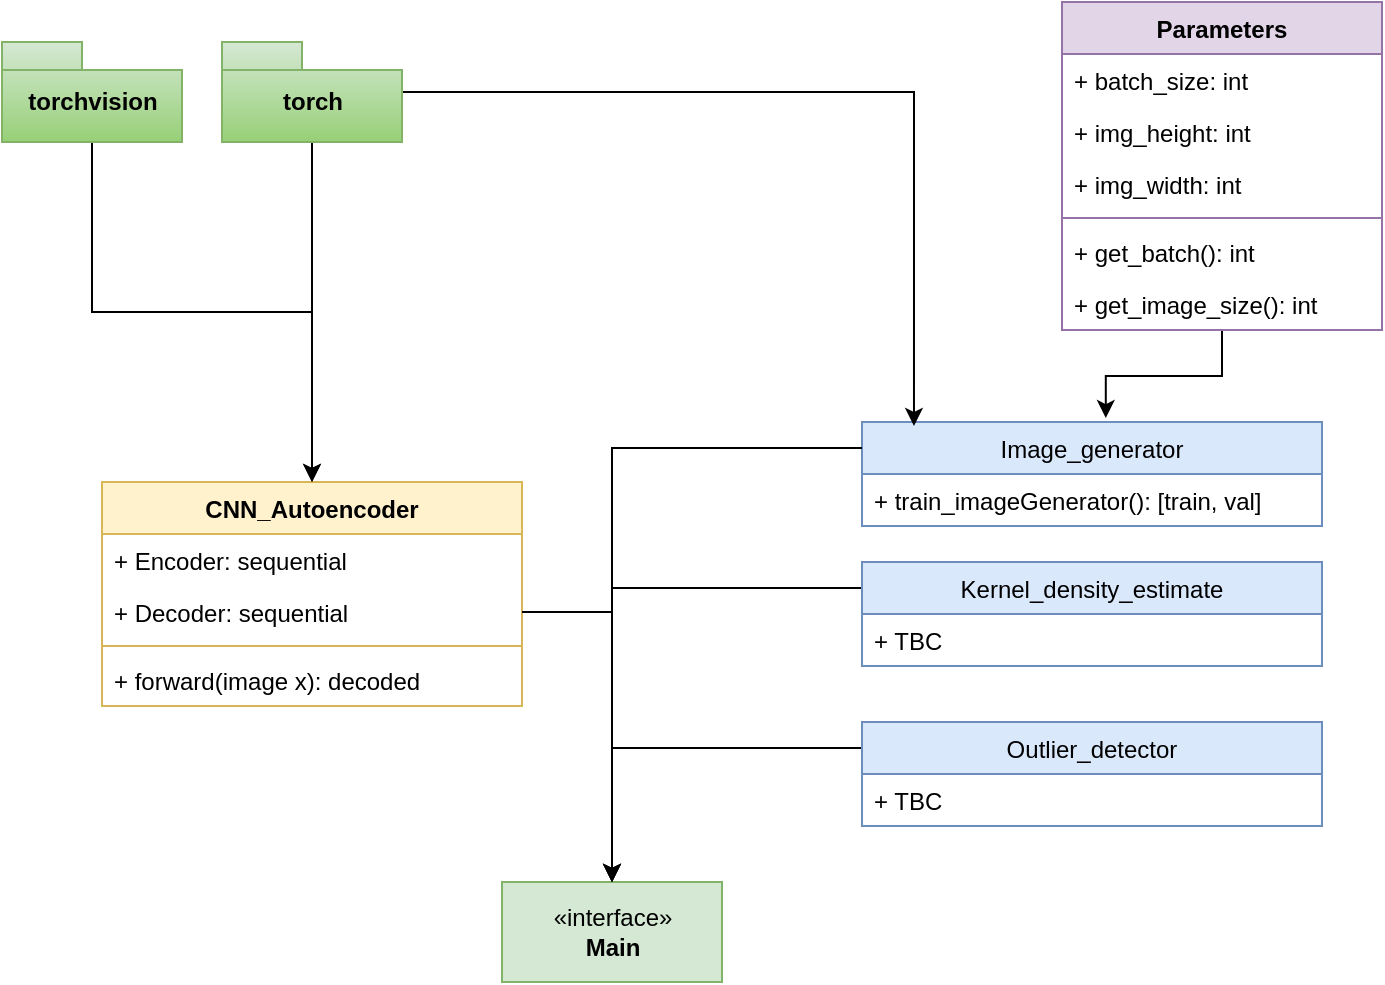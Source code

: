 <mxfile version="20.3.0" type="device"><diagram id="RrRjeZYaxLF6wBa5Kbr2" name="Page-1"><mxGraphModel dx="1422" dy="905" grid="1" gridSize="10" guides="1" tooltips="1" connect="1" arrows="1" fold="1" page="1" pageScale="1" pageWidth="827" pageHeight="1169" math="0" shadow="0"><root><mxCell id="0"/><mxCell id="1" parent="0"/><mxCell id="XkptxI-COTZgy4pdoYAM-1" value="«interface»&lt;br&gt;&lt;b&gt;Main&lt;/b&gt;" style="html=1;fillColor=#d5e8d4;strokeColor=#82b366;" parent="1" vertex="1"><mxGeometry x="290" y="460" width="110" height="50" as="geometry"/></mxCell><mxCell id="XkptxI-COTZgy4pdoYAM-2" value="CNN_Autoencoder" style="swimlane;fontStyle=1;align=center;verticalAlign=top;childLayout=stackLayout;horizontal=1;startSize=26;horizontalStack=0;resizeParent=1;resizeParentMax=0;resizeLast=0;collapsible=1;marginBottom=0;fillColor=#fff2cc;strokeColor=#d6b656;" parent="1" vertex="1"><mxGeometry x="90" y="260" width="210" height="112" as="geometry"/></mxCell><mxCell id="XkptxI-COTZgy4pdoYAM-3" value="+ Encoder: sequential" style="text;strokeColor=none;fillColor=none;align=left;verticalAlign=top;spacingLeft=4;spacingRight=4;overflow=hidden;rotatable=0;points=[[0,0.5],[1,0.5]];portConstraint=eastwest;" parent="XkptxI-COTZgy4pdoYAM-2" vertex="1"><mxGeometry y="26" width="210" height="26" as="geometry"/></mxCell><mxCell id="XkptxI-COTZgy4pdoYAM-6" value="+ Decoder: sequential" style="text;strokeColor=none;fillColor=none;align=left;verticalAlign=top;spacingLeft=4;spacingRight=4;overflow=hidden;rotatable=0;points=[[0,0.5],[1,0.5]];portConstraint=eastwest;" parent="XkptxI-COTZgy4pdoYAM-2" vertex="1"><mxGeometry y="52" width="210" height="26" as="geometry"/></mxCell><mxCell id="XkptxI-COTZgy4pdoYAM-4" value="" style="line;strokeWidth=1;fillColor=none;align=left;verticalAlign=middle;spacingTop=-1;spacingLeft=3;spacingRight=3;rotatable=0;labelPosition=right;points=[];portConstraint=eastwest;strokeColor=inherit;" parent="XkptxI-COTZgy4pdoYAM-2" vertex="1"><mxGeometry y="78" width="210" height="8" as="geometry"/></mxCell><mxCell id="XkptxI-COTZgy4pdoYAM-5" value="+ forward(image x): decoded" style="text;strokeColor=none;fillColor=none;align=left;verticalAlign=top;spacingLeft=4;spacingRight=4;overflow=hidden;rotatable=0;points=[[0,0.5],[1,0.5]];portConstraint=eastwest;" parent="XkptxI-COTZgy4pdoYAM-2" vertex="1"><mxGeometry y="86" width="210" height="26" as="geometry"/></mxCell><mxCell id="XkptxI-COTZgy4pdoYAM-7" value="Image_generator" style="swimlane;fontStyle=0;childLayout=stackLayout;horizontal=1;startSize=26;fillColor=#dae8fc;horizontalStack=0;resizeParent=1;resizeParentMax=0;resizeLast=0;collapsible=1;marginBottom=0;strokeColor=#6c8ebf;" parent="1" vertex="1"><mxGeometry x="470" y="230" width="230" height="52" as="geometry"/></mxCell><mxCell id="XkptxI-COTZgy4pdoYAM-8" value="+ train_imageGenerator(): [train, val]" style="text;strokeColor=none;fillColor=none;align=left;verticalAlign=top;spacingLeft=4;spacingRight=4;overflow=hidden;rotatable=0;points=[[0,0.5],[1,0.5]];portConstraint=eastwest;" parent="XkptxI-COTZgy4pdoYAM-7" vertex="1"><mxGeometry y="26" width="230" height="26" as="geometry"/></mxCell><mxCell id="MADXUUbVYVspAeabf26d-4" style="edgeStyle=orthogonalEdgeStyle;rounded=0;orthogonalLoop=1;jettySize=auto;html=1;entryX=0.53;entryY=-0.038;entryDx=0;entryDy=0;entryPerimeter=0;" edge="1" parent="1" source="XkptxI-COTZgy4pdoYAM-11" target="XkptxI-COTZgy4pdoYAM-7"><mxGeometry relative="1" as="geometry"/></mxCell><mxCell id="XkptxI-COTZgy4pdoYAM-11" value="Parameters" style="swimlane;fontStyle=1;align=center;verticalAlign=top;childLayout=stackLayout;horizontal=1;startSize=26;horizontalStack=0;resizeParent=1;resizeParentMax=0;resizeLast=0;collapsible=1;marginBottom=0;fillColor=#e1d5e7;strokeColor=#9673a6;" parent="1" vertex="1"><mxGeometry x="570" y="20" width="160" height="164" as="geometry"><mxRectangle x="610" y="260" width="110" height="30" as="alternateBounds"/></mxGeometry></mxCell><mxCell id="XkptxI-COTZgy4pdoYAM-12" value="+ batch_size: int" style="text;strokeColor=none;fillColor=none;align=left;verticalAlign=top;spacingLeft=4;spacingRight=4;overflow=hidden;rotatable=0;points=[[0,0.5],[1,0.5]];portConstraint=eastwest;" parent="XkptxI-COTZgy4pdoYAM-11" vertex="1"><mxGeometry y="26" width="160" height="26" as="geometry"/></mxCell><mxCell id="XkptxI-COTZgy4pdoYAM-15" value="+ img_height: int" style="text;strokeColor=none;fillColor=none;align=left;verticalAlign=top;spacingLeft=4;spacingRight=4;overflow=hidden;rotatable=0;points=[[0,0.5],[1,0.5]];portConstraint=eastwest;" parent="XkptxI-COTZgy4pdoYAM-11" vertex="1"><mxGeometry y="52" width="160" height="26" as="geometry"/></mxCell><mxCell id="XkptxI-COTZgy4pdoYAM-16" value="+ img_width: int" style="text;strokeColor=none;fillColor=none;align=left;verticalAlign=top;spacingLeft=4;spacingRight=4;overflow=hidden;rotatable=0;points=[[0,0.5],[1,0.5]];portConstraint=eastwest;" parent="XkptxI-COTZgy4pdoYAM-11" vertex="1"><mxGeometry y="78" width="160" height="26" as="geometry"/></mxCell><mxCell id="XkptxI-COTZgy4pdoYAM-13" value="" style="line;strokeWidth=1;fillColor=none;align=left;verticalAlign=middle;spacingTop=-1;spacingLeft=3;spacingRight=3;rotatable=0;labelPosition=right;points=[];portConstraint=eastwest;strokeColor=inherit;" parent="XkptxI-COTZgy4pdoYAM-11" vertex="1"><mxGeometry y="104" width="160" height="8" as="geometry"/></mxCell><mxCell id="XkptxI-COTZgy4pdoYAM-14" value="+ get_batch(): int" style="text;strokeColor=none;fillColor=none;align=left;verticalAlign=top;spacingLeft=4;spacingRight=4;overflow=hidden;rotatable=0;points=[[0,0.5],[1,0.5]];portConstraint=eastwest;" parent="XkptxI-COTZgy4pdoYAM-11" vertex="1"><mxGeometry y="112" width="160" height="26" as="geometry"/></mxCell><mxCell id="XkptxI-COTZgy4pdoYAM-17" value="+ get_image_size(): int" style="text;strokeColor=none;fillColor=none;align=left;verticalAlign=top;spacingLeft=4;spacingRight=4;overflow=hidden;rotatable=0;points=[[0,0.5],[1,0.5]];portConstraint=eastwest;" parent="XkptxI-COTZgy4pdoYAM-11" vertex="1"><mxGeometry y="138" width="160" height="26" as="geometry"/></mxCell><mxCell id="XkptxI-COTZgy4pdoYAM-19" style="edgeStyle=orthogonalEdgeStyle;rounded=0;orthogonalLoop=1;jettySize=auto;html=1;exitX=0.5;exitY=1;exitDx=0;exitDy=0;exitPerimeter=0;entryX=0.5;entryY=0;entryDx=0;entryDy=0;" parent="1" source="XkptxI-COTZgy4pdoYAM-18" target="XkptxI-COTZgy4pdoYAM-2" edge="1"><mxGeometry relative="1" as="geometry"/></mxCell><mxCell id="XkptxI-COTZgy4pdoYAM-18" value="torchvision" style="shape=folder;fontStyle=1;spacingTop=10;tabWidth=40;tabHeight=14;tabPosition=left;html=1;fillColor=#d5e8d4;strokeColor=#82b366;gradientColor=#97d077;" parent="1" vertex="1"><mxGeometry x="40" y="40" width="90" height="50" as="geometry"/></mxCell><mxCell id="XkptxI-COTZgy4pdoYAM-25" style="edgeStyle=orthogonalEdgeStyle;rounded=0;orthogonalLoop=1;jettySize=auto;html=1;exitX=1;exitY=0.5;exitDx=0;exitDy=0;entryX=0.5;entryY=0;entryDx=0;entryDy=0;" parent="1" source="XkptxI-COTZgy4pdoYAM-6" target="XkptxI-COTZgy4pdoYAM-1" edge="1"><mxGeometry relative="1" as="geometry"/></mxCell><mxCell id="XkptxI-COTZgy4pdoYAM-26" style="edgeStyle=orthogonalEdgeStyle;rounded=0;orthogonalLoop=1;jettySize=auto;html=1;exitX=0;exitY=0.25;exitDx=0;exitDy=0;entryX=0.5;entryY=0;entryDx=0;entryDy=0;" parent="1" source="XkptxI-COTZgy4pdoYAM-7" target="XkptxI-COTZgy4pdoYAM-1" edge="1"><mxGeometry relative="1" as="geometry"><mxPoint x="450" y="325" as="sourcePoint"/></mxGeometry></mxCell><mxCell id="kyCcpgeL1cE_R6HR0iom-7" style="edgeStyle=orthogonalEdgeStyle;rounded=0;orthogonalLoop=1;jettySize=auto;html=1;exitX=0;exitY=0.25;exitDx=0;exitDy=0;entryX=0.5;entryY=0;entryDx=0;entryDy=0;" parent="1" source="kyCcpgeL1cE_R6HR0iom-3" target="XkptxI-COTZgy4pdoYAM-1" edge="1"><mxGeometry relative="1" as="geometry"/></mxCell><mxCell id="kyCcpgeL1cE_R6HR0iom-3" value="Kernel_density_estimate" style="swimlane;fontStyle=0;childLayout=stackLayout;horizontal=1;startSize=26;fillColor=#dae8fc;horizontalStack=0;resizeParent=1;resizeParentMax=0;resizeLast=0;collapsible=1;marginBottom=0;strokeColor=#6c8ebf;" parent="1" vertex="1"><mxGeometry x="470" y="300" width="230" height="52" as="geometry"/></mxCell><mxCell id="kyCcpgeL1cE_R6HR0iom-4" value="+ TBC" style="text;strokeColor=none;fillColor=none;align=left;verticalAlign=top;spacingLeft=4;spacingRight=4;overflow=hidden;rotatable=0;points=[[0,0.5],[1,0.5]];portConstraint=eastwest;" parent="kyCcpgeL1cE_R6HR0iom-3" vertex="1"><mxGeometry y="26" width="230" height="26" as="geometry"/></mxCell><mxCell id="kyCcpgeL1cE_R6HR0iom-8" style="edgeStyle=orthogonalEdgeStyle;rounded=0;orthogonalLoop=1;jettySize=auto;html=1;exitX=0;exitY=0.25;exitDx=0;exitDy=0;entryX=0.5;entryY=0;entryDx=0;entryDy=0;" parent="1" source="kyCcpgeL1cE_R6HR0iom-5" target="XkptxI-COTZgy4pdoYAM-1" edge="1"><mxGeometry relative="1" as="geometry"/></mxCell><mxCell id="kyCcpgeL1cE_R6HR0iom-5" value="Outlier_detector" style="swimlane;fontStyle=0;childLayout=stackLayout;horizontal=1;startSize=26;fillColor=#dae8fc;horizontalStack=0;resizeParent=1;resizeParentMax=0;resizeLast=0;collapsible=1;marginBottom=0;strokeColor=#6c8ebf;" parent="1" vertex="1"><mxGeometry x="470" y="380" width="230" height="52" as="geometry"/></mxCell><mxCell id="kyCcpgeL1cE_R6HR0iom-6" value="+ TBC" style="text;strokeColor=none;fillColor=none;align=left;verticalAlign=top;spacingLeft=4;spacingRight=4;overflow=hidden;rotatable=0;points=[[0,0.5],[1,0.5]];portConstraint=eastwest;" parent="kyCcpgeL1cE_R6HR0iom-5" vertex="1"><mxGeometry y="26" width="230" height="26" as="geometry"/></mxCell><mxCell id="MADXUUbVYVspAeabf26d-2" style="edgeStyle=orthogonalEdgeStyle;rounded=0;orthogonalLoop=1;jettySize=auto;html=1;exitX=0.5;exitY=1;exitDx=0;exitDy=0;exitPerimeter=0;" edge="1" parent="1" source="MADXUUbVYVspAeabf26d-1" target="XkptxI-COTZgy4pdoYAM-2"><mxGeometry relative="1" as="geometry"/></mxCell><mxCell id="MADXUUbVYVspAeabf26d-5" style="edgeStyle=orthogonalEdgeStyle;rounded=0;orthogonalLoop=1;jettySize=auto;html=1;entryX=0.113;entryY=0.038;entryDx=0;entryDy=0;entryPerimeter=0;" edge="1" parent="1" source="MADXUUbVYVspAeabf26d-1" target="XkptxI-COTZgy4pdoYAM-7"><mxGeometry relative="1" as="geometry"/></mxCell><mxCell id="MADXUUbVYVspAeabf26d-1" value="torch" style="shape=folder;fontStyle=1;spacingTop=10;tabWidth=40;tabHeight=14;tabPosition=left;html=1;fillColor=#d5e8d4;strokeColor=#82b366;gradientColor=#97d077;" vertex="1" parent="1"><mxGeometry x="150" y="40" width="90" height="50" as="geometry"/></mxCell></root></mxGraphModel></diagram></mxfile>